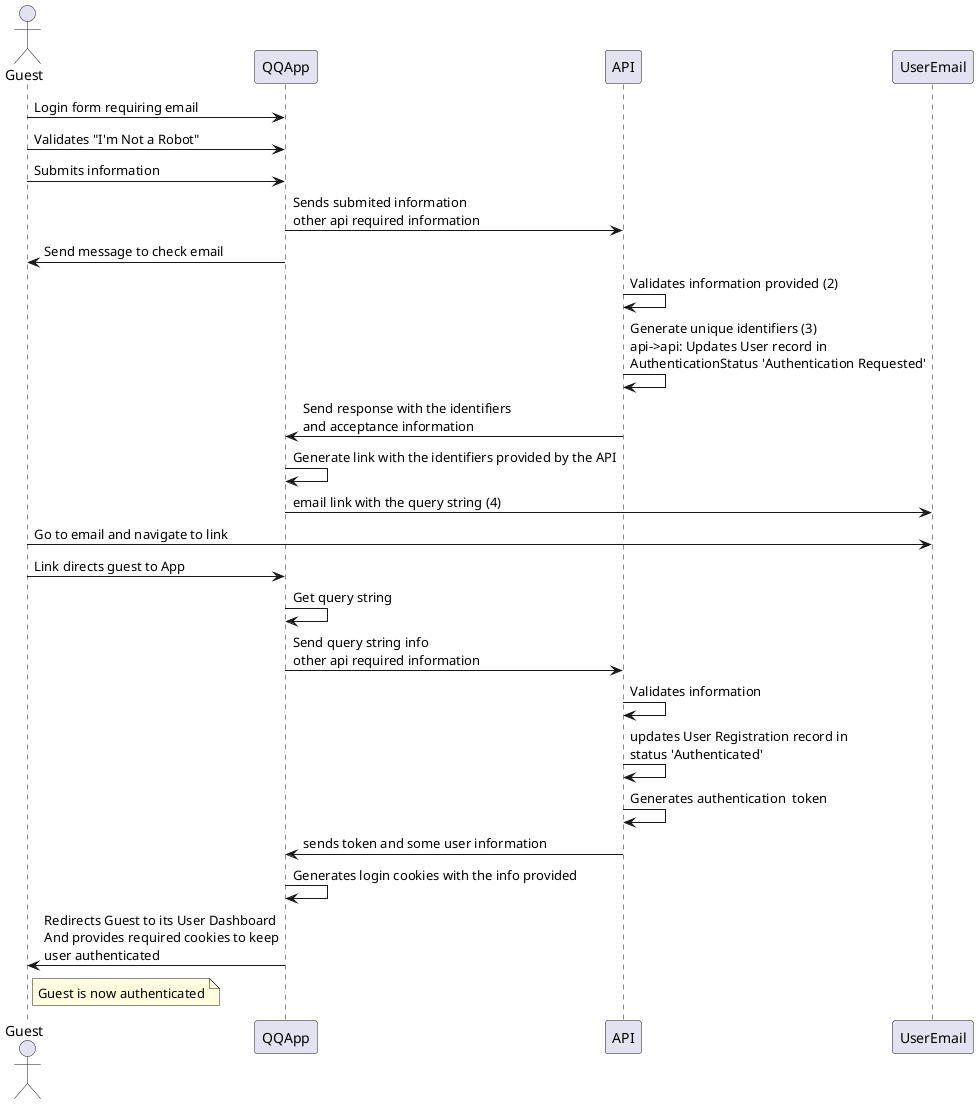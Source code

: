 @startuml LoginUser

actor Guest as guest
participant QQApp as qq
participant API as api
participant UserEmail as email
guest->qq: Login form requiring email
guest->qq: Validates "I'm Not a Robot"
guest->qq: Submits information
qq->api: Sends submited information\nother api required information
qq->guest: Send message to check email
api->api: Validates information provided (2)
api->api: Generate unique identifiers (3)\napi->api: Updates User record in \nAuthenticationStatus 'Authentication Requested'
api->qq: Send response with the identifiers\nand acceptance information
qq->qq: Generate link with the identifiers provided by the API
qq->email: email link with the query string (4)
guest->email:Go to email and navigate to link
guest->qq: Link directs guest to App
qq->qq: Get query string
qq->api: Send query string info\nother api required information
api->api: Validates information
api->api: updates User Registration record in \nstatus 'Authenticated'
api->api: Generates authentication  token
api->qq: sends token and some user information
qq->qq: Generates login cookies with the info provided
qq->guest: Redirects Guest to its User Dashboard\nAnd provides required cookies to keep\nuser authenticated
note right of guest : Guest is now authenticated

@enduml